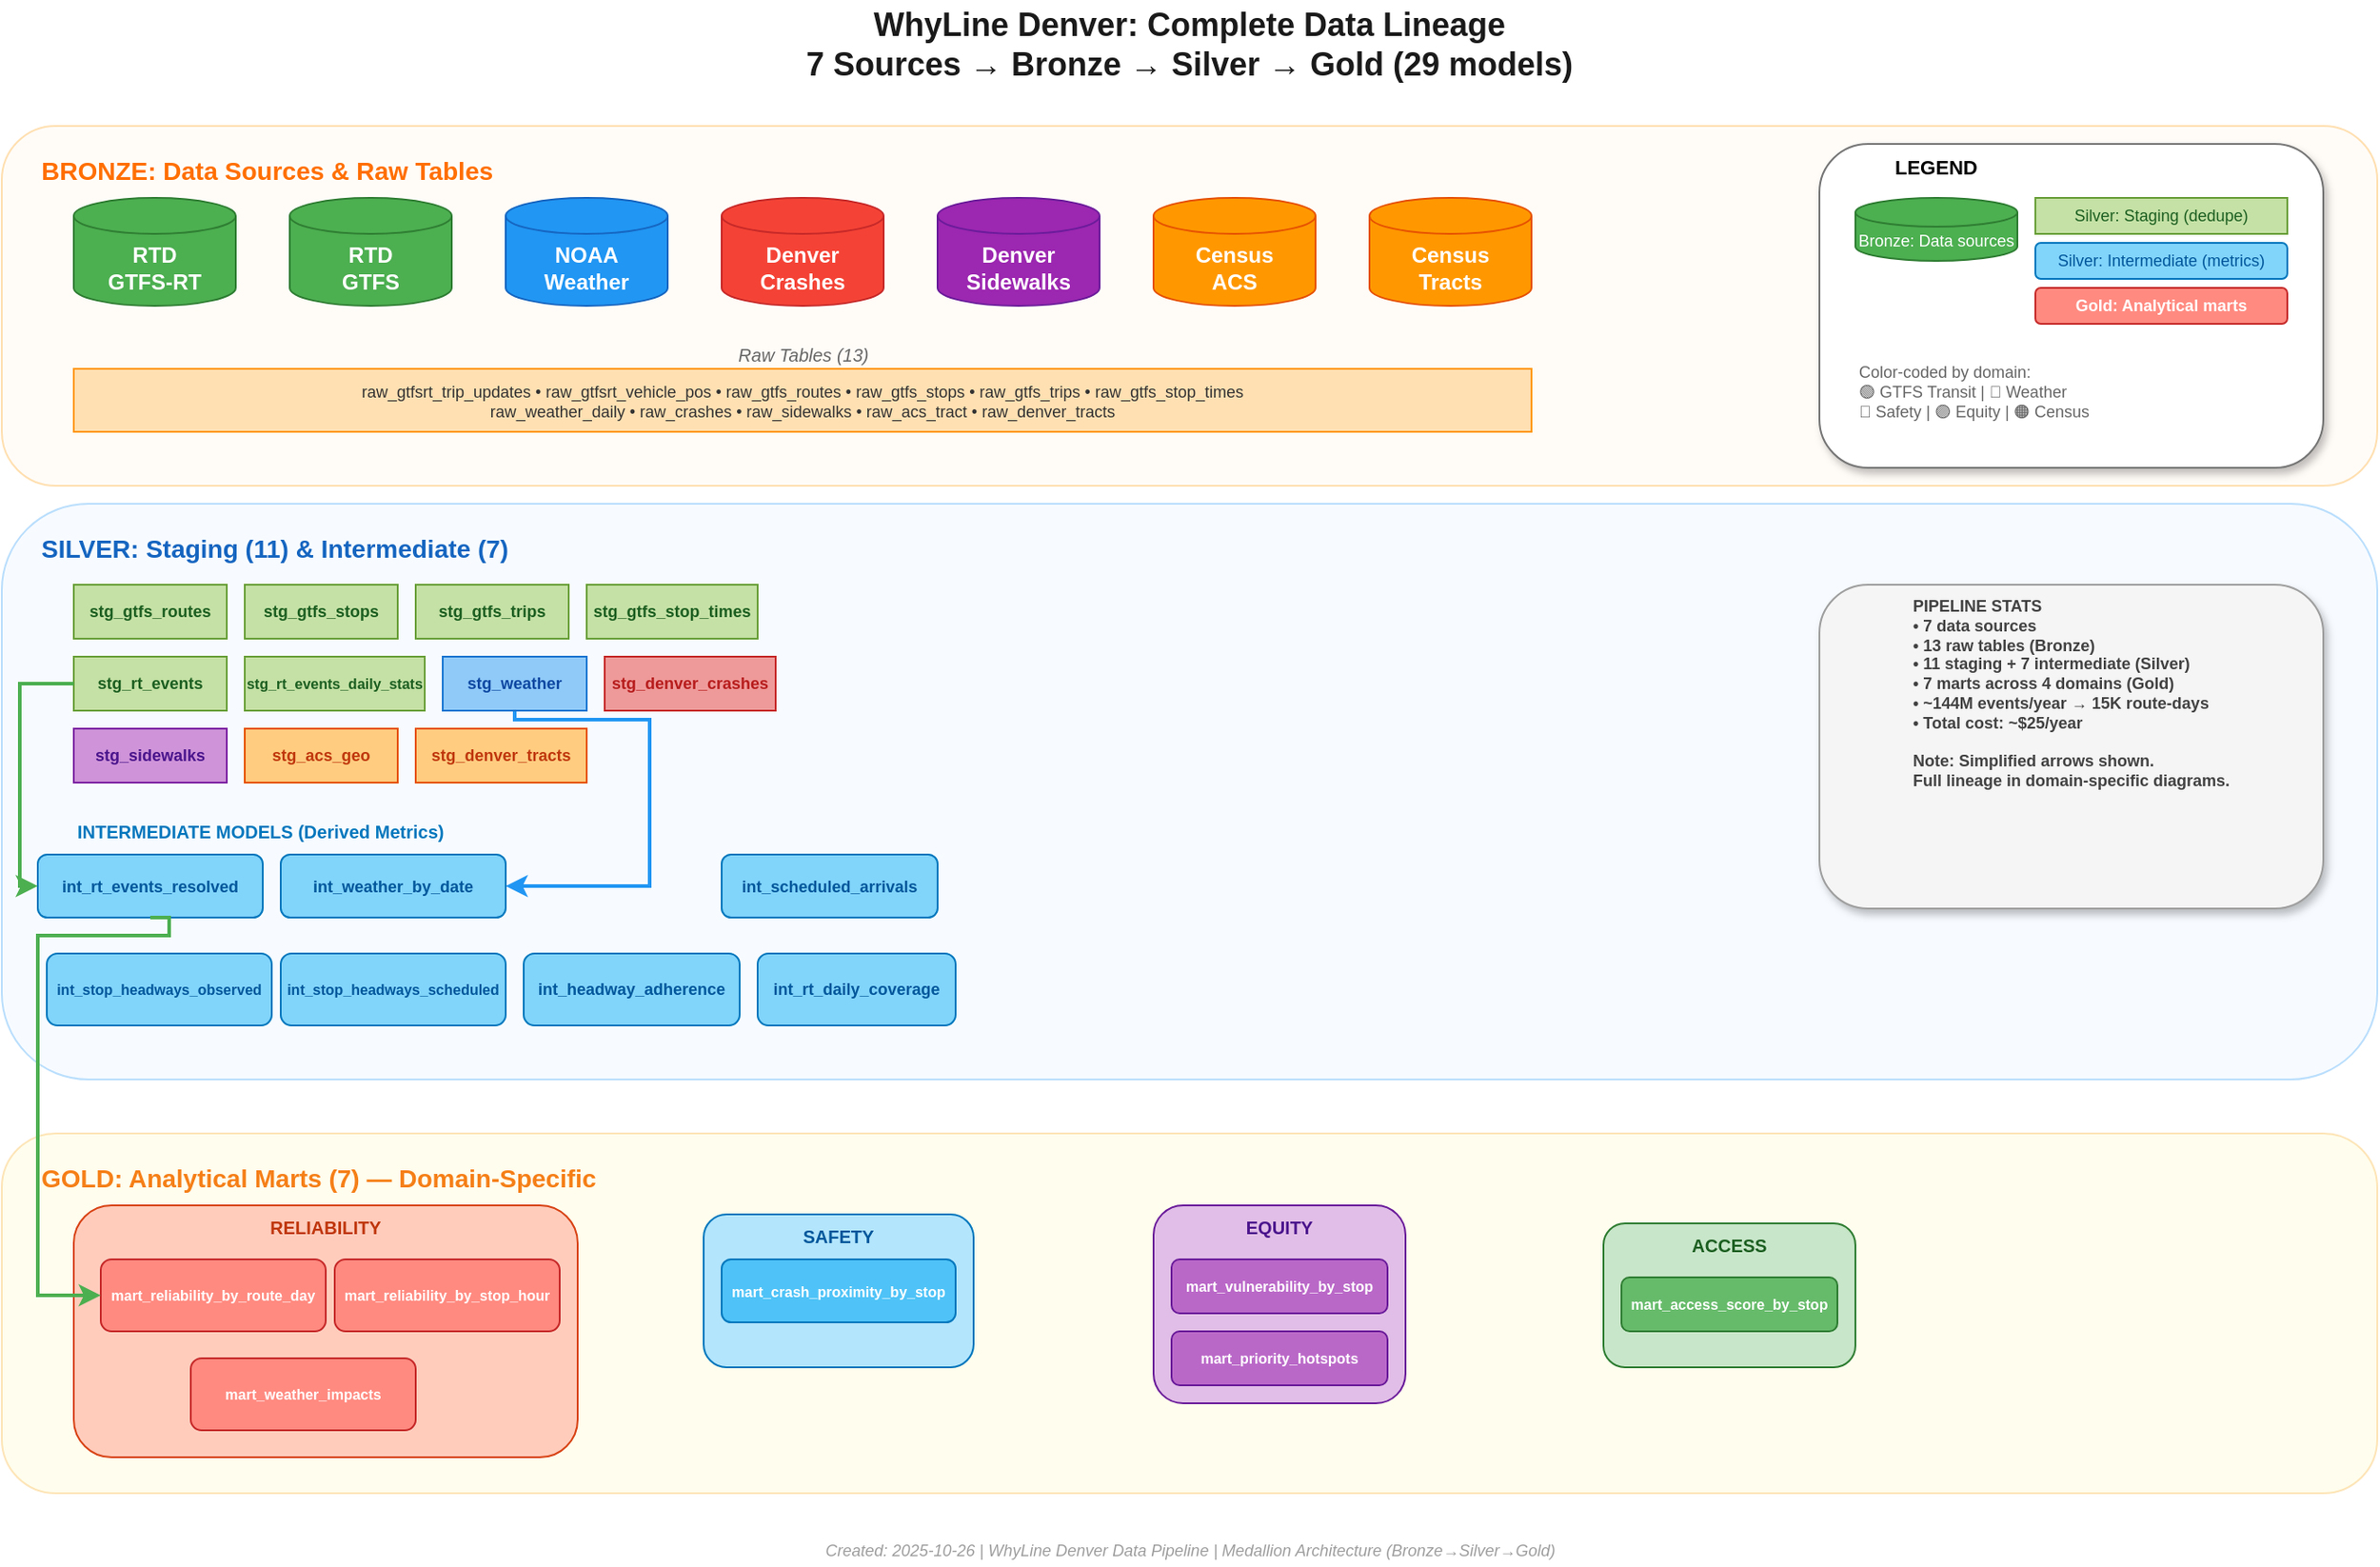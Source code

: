 <mxfile>
    <diagram id="comprehensive-lineage" name="Comprehensive Data Lineage">
        <mxGraphModel dx="161" dy="276" grid="1" gridSize="10" guides="1" tooltips="1" connect="1" arrows="1" fold="1" page="1" pageScale="1" pageWidth="1400" pageHeight="1600" math="0" shadow="0">
            <root>
                <mxCell id="0"/>
                <mxCell id="1" parent="0"/>
                <mxCell id="silver-bg" value="" style="rounded=1;whiteSpace=wrap;html=1;fillColor=#e3f2fd;strokeColor=#2196f3;opacity=30;" parent="1" vertex="1">
                    <mxGeometry x="40" y="300" width="1320" height="320" as="geometry"/>
                </mxCell>
                <mxCell id="arrow2" value="" style="edgeStyle=orthogonalEdgeStyle;rounded=0;orthogonalLoop=1;jettySize=auto;html=1;strokeWidth=2;strokeColor=#2196f3;exitX=0.5;exitY=1;startArrow=none;endArrow=classic;entryX=1;entryY=0.5;entryDx=0;entryDy=0;" parent="1" source="stg-weather" target="int-weather-date" edge="1">
                    <mxGeometry relative="1" as="geometry">
                        <mxPoint x="280" y="495" as="targetPoint"/>
                        <Array as="points">
                            <mxPoint x="325" y="420"/>
                            <mxPoint x="400" y="420"/>
                            <mxPoint x="400" y="513"/>
                        </Array>
                    </mxGeometry>
                </mxCell>
                <mxCell id="title" value="WhyLine Denver: Complete Data Lineage&#xa;7 Sources → Bronze → Silver → Gold (29 models)" style="text;html=1;strokeColor=none;fillColor=none;align=center;verticalAlign=middle;whiteSpace=wrap;rounded=0;fontSize=18;fontStyle=1;fontColor=#1a1a1a;" parent="1" vertex="1">
                    <mxGeometry x="200" y="20" width="1000" height="50" as="geometry"/>
                </mxCell>
                <mxCell id="bronze-bg" value="" style="rounded=1;whiteSpace=wrap;html=1;fillColor=#fff4e6;strokeColor=#ff9800;opacity=30;" parent="1" vertex="1">
                    <mxGeometry x="40" y="90" width="1320" height="200" as="geometry"/>
                </mxCell>
                <mxCell id="bronze-label" value="BRONZE: Data Sources &amp; Raw Tables" style="text;html=1;strokeColor=none;fillColor=none;align=left;verticalAlign=top;fontStyle=1;fontSize=14;fontColor=#ff6f00;" parent="1" vertex="1">
                    <mxGeometry x="60" y="100" width="300" height="20" as="geometry"/>
                </mxCell>
                <mxCell id="src-gtfsrt" value="RTD&#xa;GTFS-RT" style="shape=cylinder3;whiteSpace=wrap;html=1;boundedLbl=1;backgroundOutline=1;size=10;fillColor=#4caf50;strokeColor=#2e7d32;fontColor=#ffffff;fontStyle=1;" parent="1" vertex="1">
                    <mxGeometry x="80" y="130" width="90" height="60" as="geometry"/>
                </mxCell>
                <mxCell id="src-gtfs" value="RTD&#xa;GTFS" style="shape=cylinder3;whiteSpace=wrap;html=1;boundedLbl=1;backgroundOutline=1;size=10;fillColor=#4caf50;strokeColor=#2e7d32;fontColor=#ffffff;fontStyle=1;" parent="1" vertex="1">
                    <mxGeometry x="200" y="130" width="90" height="60" as="geometry"/>
                </mxCell>
                <mxCell id="src-weather" value="NOAA&#xa;Weather" style="shape=cylinder3;whiteSpace=wrap;html=1;boundedLbl=1;backgroundOutline=1;size=10;fillColor=#2196f3;strokeColor=#1565c0;fontColor=#ffffff;fontStyle=1;" parent="1" vertex="1">
                    <mxGeometry x="320" y="130" width="90" height="60" as="geometry"/>
                </mxCell>
                <mxCell id="src-crashes" value="Denver&#xa;Crashes" style="shape=cylinder3;whiteSpace=wrap;html=1;boundedLbl=1;backgroundOutline=1;size=10;fillColor=#f44336;strokeColor=#c62828;fontColor=#ffffff;fontStyle=1;" parent="1" vertex="1">
                    <mxGeometry x="440" y="130" width="90" height="60" as="geometry"/>
                </mxCell>
                <mxCell id="src-sidewalks" value="Denver&#xa;Sidewalks" style="shape=cylinder3;whiteSpace=wrap;html=1;boundedLbl=1;backgroundOutline=1;size=10;fillColor=#9c27b0;strokeColor=#6a1b9a;fontColor=#ffffff;fontStyle=1;" parent="1" vertex="1">
                    <mxGeometry x="560" y="130" width="90" height="60" as="geometry"/>
                </mxCell>
                <mxCell id="src-acs" value="Census&#xa;ACS" style="shape=cylinder3;whiteSpace=wrap;html=1;boundedLbl=1;backgroundOutline=1;size=10;fillColor=#ff9800;strokeColor=#e65100;fontColor=#ffffff;fontStyle=1;" parent="1" vertex="1">
                    <mxGeometry x="680" y="130" width="90" height="60" as="geometry"/>
                </mxCell>
                <mxCell id="src-tracts" value="Census&#xa;Tracts" style="shape=cylinder3;whiteSpace=wrap;html=1;boundedLbl=1;backgroundOutline=1;size=10;fillColor=#ff9800;strokeColor=#e65100;fontColor=#ffffff;fontStyle=1;" parent="1" vertex="1">
                    <mxGeometry x="800" y="130" width="90" height="60" as="geometry"/>
                </mxCell>
                <mxCell id="raw-label" value="Raw Tables (13)" style="text;html=1;strokeColor=none;fillColor=none;align=center;fontSize=10;fontStyle=2;fontColor=#666;" parent="1" vertex="1">
                    <mxGeometry x="80" y="205" width="810" height="20" as="geometry"/>
                </mxCell>
                <mxCell id="raw-box" value="raw_gtfsrt_trip_updates • raw_gtfsrt_vehicle_pos • raw_gtfs_routes • raw_gtfs_stops • raw_gtfs_trips • raw_gtfs_stop_times&#xa;raw_weather_daily • raw_crashes • raw_sidewalks • raw_acs_tract • raw_denver_tracts" style="rounded=0;whiteSpace=wrap;html=1;fillColor=#ffe0b2;strokeColor=#ff9800;align=center;fontSize=9;fontColor=#333;" parent="1" vertex="1">
                    <mxGeometry x="80" y="225" width="810" height="35" as="geometry"/>
                </mxCell>
                <mxCell id="silver-label" value="SILVER: Staging (11) &amp; Intermediate (7)" style="text;html=1;strokeColor=none;fillColor=none;align=left;verticalAlign=top;fontStyle=1;fontSize=14;fontColor=#1565c0;" parent="1" vertex="1">
                    <mxGeometry x="60" y="310" width="400" height="20" as="geometry"/>
                </mxCell>
                <mxCell id="stg-gtfs-routes" value="stg_gtfs_routes" style="rounded=0;whiteSpace=wrap;html=1;fillColor=#c5e1a5;strokeColor=#689f38;fontColor=#1b5e20;fontSize=9;fontStyle=1;" parent="1" vertex="1">
                    <mxGeometry x="80" y="345" width="85" height="30" as="geometry"/>
                </mxCell>
                <mxCell id="stg-gtfs-stops" value="stg_gtfs_stops" style="rounded=0;whiteSpace=wrap;html=1;fillColor=#c5e1a5;strokeColor=#689f38;fontColor=#1b5e20;fontSize=9;fontStyle=1;" parent="1" vertex="1">
                    <mxGeometry x="175" y="345" width="85" height="30" as="geometry"/>
                </mxCell>
                <mxCell id="stg-gtfs-trips" value="stg_gtfs_trips" style="rounded=0;whiteSpace=wrap;html=1;fillColor=#c5e1a5;strokeColor=#689f38;fontColor=#1b5e20;fontSize=9;fontStyle=1;" parent="1" vertex="1">
                    <mxGeometry x="270" y="345" width="85" height="30" as="geometry"/>
                </mxCell>
                <mxCell id="stg-gtfs-stop-times" value="stg_gtfs_stop_times" style="rounded=0;whiteSpace=wrap;html=1;fillColor=#c5e1a5;strokeColor=#689f38;fontColor=#1b5e20;fontSize=9;fontStyle=1;" parent="1" vertex="1">
                    <mxGeometry x="365" y="345" width="95" height="30" as="geometry"/>
                </mxCell>
                <mxCell id="stg-rt-events" value="stg_rt_events" style="rounded=0;whiteSpace=wrap;html=1;fillColor=#c5e1a5;strokeColor=#689f38;fontColor=#1b5e20;fontSize=9;fontStyle=1;" parent="1" vertex="1">
                    <mxGeometry x="80" y="385" width="85" height="30" as="geometry"/>
                </mxCell>
                <mxCell id="stg-rt-daily-stats" value="stg_rt_events_daily_stats" style="rounded=0;whiteSpace=wrap;html=1;fillColor=#c5e1a5;strokeColor=#689f38;fontColor=#1b5e20;fontSize=8;fontStyle=1;" parent="1" vertex="1">
                    <mxGeometry x="175" y="385" width="100" height="30" as="geometry"/>
                </mxCell>
                <mxCell id="stg-weather" value="stg_weather" style="rounded=0;whiteSpace=wrap;html=1;fillColor=#90caf9;strokeColor=#1976d2;fontColor=#0d47a1;fontSize=9;fontStyle=1;" parent="1" vertex="1">
                    <mxGeometry x="285" y="385" width="80" height="30" as="geometry"/>
                </mxCell>
                <mxCell id="stg-crashes" value="stg_denver_crashes" style="rounded=0;whiteSpace=wrap;html=1;fillColor=#ef9a9a;strokeColor=#c62828;fontColor=#b71c1c;fontSize=9;fontStyle=1;" parent="1" vertex="1">
                    <mxGeometry x="375" y="385" width="95" height="30" as="geometry"/>
                </mxCell>
                <mxCell id="stg-sidewalks" value="stg_sidewalks" style="rounded=0;whiteSpace=wrap;html=1;fillColor=#ce93d8;strokeColor=#7b1fa2;fontColor=#4a148c;fontSize=9;fontStyle=1;" parent="1" vertex="1">
                    <mxGeometry x="80" y="425" width="85" height="30" as="geometry"/>
                </mxCell>
                <mxCell id="stg-acs" value="stg_acs_geo" style="rounded=0;whiteSpace=wrap;html=1;fillColor=#ffcc80;strokeColor=#e65100;fontColor=#bf360c;fontSize=9;fontStyle=1;" parent="1" vertex="1">
                    <mxGeometry x="175" y="425" width="85" height="30" as="geometry"/>
                </mxCell>
                <mxCell id="stg-tracts" value="stg_denver_tracts" style="rounded=0;whiteSpace=wrap;html=1;fillColor=#ffcc80;strokeColor=#e65100;fontColor=#bf360c;fontSize=9;fontStyle=1;" parent="1" vertex="1">
                    <mxGeometry x="270" y="425" width="95" height="30" as="geometry"/>
                </mxCell>
                <mxCell id="int-rt-resolved" value="int_rt_events_resolved" style="rounded=1;whiteSpace=wrap;html=1;fillColor=#81d4fa;strokeColor=#0277bd;fontColor=#01579b;fontSize=9;fontStyle=1;" parent="1" vertex="1">
                    <mxGeometry x="60" y="495" width="125" height="35" as="geometry"/>
                </mxCell>
                <mxCell id="int-weather-date" value="int_weather_by_date" style="rounded=1;whiteSpace=wrap;html=1;fillColor=#81d4fa;strokeColor=#0277bd;fontColor=#01579b;fontSize=9;fontStyle=1;" parent="1" vertex="1">
                    <mxGeometry x="195" y="495" width="125" height="35" as="geometry"/>
                </mxCell>
                <mxCell id="int-sched-arr" value="int_scheduled_arrivals" style="rounded=1;whiteSpace=wrap;html=1;fillColor=#81d4fa;strokeColor=#0277bd;fontColor=#01579b;fontSize=9;fontStyle=1;" parent="1" vertex="1">
                    <mxGeometry x="440" y="495" width="120" height="35" as="geometry"/>
                </mxCell>
                <mxCell id="int-headway-obs" value="int_stop_headways_observed" style="rounded=1;whiteSpace=wrap;html=1;fillColor=#81d4fa;strokeColor=#0277bd;fontColor=#01579b;fontSize=8;fontStyle=1;" parent="1" vertex="1">
                    <mxGeometry x="65" y="550" width="125" height="40" as="geometry"/>
                </mxCell>
                <mxCell id="int-headway-sch" value="int_stop_headways_scheduled" style="rounded=1;whiteSpace=wrap;html=1;fillColor=#81d4fa;strokeColor=#0277bd;fontColor=#01579b;fontSize=8;fontStyle=1;" parent="1" vertex="1">
                    <mxGeometry x="195" y="550" width="125" height="40" as="geometry"/>
                </mxCell>
                <mxCell id="int-headway-adh" value="int_headway_adherence" style="rounded=1;whiteSpace=wrap;html=1;fillColor=#81d4fa;strokeColor=#0277bd;fontColor=#01579b;fontSize=9;fontStyle=1;" parent="1" vertex="1">
                    <mxGeometry x="330" y="550" width="120" height="40" as="geometry"/>
                </mxCell>
                <mxCell id="int-rt-coverage" value="int_rt_daily_coverage" style="rounded=1;whiteSpace=wrap;html=1;fillColor=#81d4fa;strokeColor=#0277bd;fontColor=#01579b;fontSize=9;fontStyle=1;" parent="1" vertex="1">
                    <mxGeometry x="460" y="550" width="110" height="40" as="geometry"/>
                </mxCell>
                <mxCell id="gold-bg" value="" style="rounded=1;whiteSpace=wrap;html=1;fillColor=#fff9c4;strokeColor=#f9a825;opacity=30;" parent="1" vertex="1">
                    <mxGeometry x="40" y="650" width="1320" height="200" as="geometry"/>
                </mxCell>
                <mxCell id="gold-label" value="GOLD: Analytical Marts (7) — Domain-Specific" style="text;html=1;strokeColor=none;fillColor=none;align=left;verticalAlign=top;fontStyle=1;fontSize=14;fontColor=#f57f17;" parent="1" vertex="1">
                    <mxGeometry x="60" y="660" width="400" height="20" as="geometry"/>
                </mxCell>
                <mxCell id="rel-box" value="RELIABILITY" style="rounded=1;whiteSpace=wrap;html=1;fillColor=#ffccbc;strokeColor=#d84315;fontColor=#bf360c;fontSize=10;fontStyle=1;align=center;verticalAlign=top;" parent="1" vertex="1">
                    <mxGeometry x="80" y="690" width="280" height="140" as="geometry"/>
                </mxCell>
                <mxCell id="mart-rel-route" value="mart_reliability_by_route_day" style="rounded=1;whiteSpace=wrap;html=1;fillColor=#ff8a80;strokeColor=#c62828;fontColor=#ffffff;fontSize=8;fontStyle=1;" parent="1" vertex="1">
                    <mxGeometry x="95" y="720" width="125" height="40" as="geometry"/>
                </mxCell>
                <mxCell id="mart-rel-stop" value="mart_reliability_by_stop_hour" style="rounded=1;whiteSpace=wrap;html=1;fillColor=#ff8a80;strokeColor=#c62828;fontColor=#ffffff;fontSize=8;fontStyle=1;" parent="1" vertex="1">
                    <mxGeometry x="225" y="720" width="125" height="40" as="geometry"/>
                </mxCell>
                <mxCell id="mart-weather" value="mart_weather_impacts" style="rounded=1;whiteSpace=wrap;html=1;fillColor=#ff8a80;strokeColor=#c62828;fontColor=#ffffff;fontSize=8;fontStyle=1;" parent="1" vertex="1">
                    <mxGeometry x="145" y="775" width="125" height="40" as="geometry"/>
                </mxCell>
                <mxCell id="safe-box" value="SAFETY" style="rounded=1;whiteSpace=wrap;html=1;fillColor=#b3e5fc;strokeColor=#0277bd;fontColor=#01579b;fontSize=10;fontStyle=1;align=center;verticalAlign=top;" parent="1" vertex="1">
                    <mxGeometry x="430" y="695" width="150" height="85" as="geometry"/>
                </mxCell>
                <mxCell id="mart-crash" value="mart_crash_proximity_by_stop" style="rounded=1;whiteSpace=wrap;html=1;fillColor=#4fc3f7;strokeColor=#0277bd;fontColor=#ffffff;fontSize=8;fontStyle=1;" parent="1" vertex="1">
                    <mxGeometry x="440" y="720" width="130" height="35" as="geometry"/>
                </mxCell>
                <mxCell id="eq-box" value="EQUITY" style="rounded=1;whiteSpace=wrap;html=1;fillColor=#e1bee7;strokeColor=#6a1b9a;fontColor=#4a148c;fontSize=10;fontStyle=1;align=center;verticalAlign=top;" parent="1" vertex="1">
                    <mxGeometry x="680" y="690" width="140" height="110" as="geometry"/>
                </mxCell>
                <mxCell id="mart-vuln" value="mart_vulnerability_by_stop" style="rounded=1;whiteSpace=wrap;html=1;fillColor=#ba68c8;strokeColor=#6a1b9a;fontColor=#ffffff;fontSize=8;fontStyle=1;" parent="1" vertex="1">
                    <mxGeometry x="690" y="720" width="120" height="30" as="geometry"/>
                </mxCell>
                <mxCell id="mart-hotspot" value="mart_priority_hotspots" style="rounded=1;whiteSpace=wrap;html=1;fillColor=#ba68c8;strokeColor=#6a1b9a;fontColor=#ffffff;fontSize=8;fontStyle=1;" parent="1" vertex="1">
                    <mxGeometry x="690" y="760" width="120" height="30" as="geometry"/>
                </mxCell>
                <mxCell id="acc-box" value="ACCESS" style="rounded=1;whiteSpace=wrap;html=1;fillColor=#c8e6c9;strokeColor=#2e7d32;fontColor=#1b5e20;fontSize=10;fontStyle=1;align=center;verticalAlign=top;" parent="1" vertex="1">
                    <mxGeometry x="930" y="700" width="140" height="80" as="geometry"/>
                </mxCell>
                <mxCell id="mart-access" value="mart_access_score_by_stop" style="rounded=1;whiteSpace=wrap;html=1;fillColor=#66bb6a;strokeColor=#2e7d32;fontColor=#ffffff;fontSize=8;fontStyle=1;" parent="1" vertex="1">
                    <mxGeometry x="940" y="730" width="120" height="30" as="geometry"/>
                </mxCell>
                <mxCell id="arrow1" value="" style="edgeStyle=orthogonalEdgeStyle;rounded=0;orthogonalLoop=1;jettySize=auto;html=1;strokeWidth=2;strokeColor=#4caf50;exitX=0;exitY=0.5;entryX=0;entryY=0.5;startArrow=none;endArrow=classic;entryDx=0;entryDy=0;exitDx=0;exitDy=0;" parent="1" source="stg-rt-events" target="int-rt-resolved" edge="1">
                    <mxGeometry relative="1" as="geometry">
                        <Array as="points">
                            <mxPoint x="50" y="400"/>
                            <mxPoint x="50" y="513"/>
                        </Array>
                    </mxGeometry>
                </mxCell>
                <mxCell id="arrow3" value="" style="edgeStyle=orthogonalEdgeStyle;rounded=0;orthogonalLoop=1;jettySize=auto;html=1;strokeWidth=2;strokeColor=#4caf50;exitX=0.5;exitY=1;entryX=0;entryY=0.5;startArrow=none;endArrow=classic;entryDx=0;entryDy=0;" parent="1" source="int-rt-resolved" target="mart-rel-route" edge="1">
                    <mxGeometry relative="1" as="geometry">
                        <Array as="points">
                            <mxPoint x="133" y="530"/>
                            <mxPoint x="133" y="540"/>
                            <mxPoint x="60" y="540"/>
                            <mxPoint x="60" y="740"/>
                        </Array>
                    </mxGeometry>
                </mxCell>
                <mxCell id="legend-box" value="&lt;blockquote style=&quot;margin: 0 0 0 40px; border: none; padding: 0px;&quot;&gt;&lt;span style=&quot;background-color: light-dark(#ffffff, var(--ge-dark-color, #121212));&quot;&gt;LEGEND&lt;/span&gt;&lt;/blockquote&gt;" style="rounded=1;whiteSpace=wrap;html=1;fillColor=#ffffff;strokeColor=#757575;align=left;verticalAlign=top;fontStyle=1;fontSize=11;shadow=1;" parent="1" vertex="1">
                    <mxGeometry x="1050" y="100" width="280" height="180" as="geometry"/>
                </mxCell>
                <mxCell id="leg-bronze" value="Bronze: Data sources" style="shape=cylinder3;whiteSpace=wrap;html=1;boundedLbl=1;size=8;fillColor=#4caf50;strokeColor=#2e7d32;fontColor=#ffffff;fontSize=9;" parent="1" vertex="1">
                    <mxGeometry x="1070" y="130" width="90" height="35" as="geometry"/>
                </mxCell>
                <mxCell id="leg-silver-stg" value="Silver: Staging (dedupe)" style="rounded=0;whiteSpace=wrap;html=1;fillColor=#c5e1a5;strokeColor=#689f38;fontColor=#1b5e20;fontSize=9;" parent="1" vertex="1">
                    <mxGeometry x="1170" y="130" width="140" height="20" as="geometry"/>
                </mxCell>
                <mxCell id="leg-silver-int" value="Silver: Intermediate (metrics)" style="rounded=1;whiteSpace=wrap;html=1;fillColor=#81d4fa;strokeColor=#0277bd;fontColor=#01579b;fontSize=9;" parent="1" vertex="1">
                    <mxGeometry x="1170" y="155" width="140" height="20" as="geometry"/>
                </mxCell>
                <mxCell id="leg-gold" value="Gold: Analytical marts" style="rounded=1;whiteSpace=wrap;html=1;fillColor=#ff8a80;strokeColor=#c62828;fontColor=#ffffff;fontSize=9;fontStyle=1;" parent="1" vertex="1">
                    <mxGeometry x="1170" y="180" width="140" height="20" as="geometry"/>
                </mxCell>
                <mxCell id="leg-note" value="Color-coded by domain:&#xa;🟢 GTFS Transit | 🔵 Weather&#xa;🔴 Safety | 🟣 Equity | 🟠 Census" style="text;html=1;strokeColor=none;fillColor=none;align=left;fontSize=9;fontColor=#666;" parent="1" vertex="1">
                    <mxGeometry x="1070" y="215" width="240" height="50" as="geometry"/>
                </mxCell>
                <mxCell id="stats-box" value="&lt;div style=&quot;text-align: justify;&quot;&gt;&lt;span style=&quot;background-color: transparent;&quot;&gt;PIPELINE STATS&lt;/span&gt;&lt;/div&gt;&lt;div style=&quot;text-align: justify;&quot;&gt;&lt;span style=&quot;background-color: transparent;&quot;&gt;• 7 data sources&lt;/span&gt;&lt;/div&gt;&lt;div style=&quot;text-align: justify;&quot;&gt;&lt;span style=&quot;background-color: transparent;&quot;&gt;• 13 raw tables (Bronze)&lt;/span&gt;&lt;/div&gt;&lt;div style=&quot;text-align: justify;&quot;&gt;&lt;span style=&quot;background-color: transparent;&quot;&gt;• 11 staging + 7 intermediate (Silver)&lt;/span&gt;&lt;/div&gt;&lt;div style=&quot;text-align: justify;&quot;&gt;&lt;span style=&quot;background-color: transparent;&quot;&gt;• 7 marts across 4 domains (Gold)&lt;/span&gt;&lt;/div&gt;&lt;div style=&quot;text-align: justify;&quot;&gt;&lt;span style=&quot;background-color: transparent;&quot;&gt;• ~144M events/year → 15K route-days&lt;/span&gt;&lt;/div&gt;&lt;div style=&quot;text-align: justify;&quot;&gt;&lt;span style=&quot;background-color: transparent;&quot;&gt;• Total cost: ~$25/year&lt;/span&gt;&lt;/div&gt;&lt;div style=&quot;text-align: justify;&quot;&gt;&lt;br&gt;&lt;/div&gt;&lt;div style=&quot;text-align: justify;&quot;&gt;&lt;span style=&quot;background-color: transparent;&quot;&gt;Note: Simplified arrows shown.&lt;/span&gt;&lt;/div&gt;&lt;div style=&quot;text-align: justify;&quot;&gt;&lt;span style=&quot;background-color: transparent;&quot;&gt;Full lineage in domain-specific diagrams.&lt;/span&gt;&lt;/div&gt;" style="rounded=1;whiteSpace=wrap;html=1;fillColor=#f5f5f5;strokeColor=#9e9e9e;align=center;verticalAlign=top;fontStyle=1;fontSize=9;fontColor=#424242;shadow=1;" parent="1" vertex="1">
                    <mxGeometry x="1050" y="345" width="280" height="180" as="geometry"/>
                </mxCell>
                <mxCell id="footer" value="Created: 2025-10-26 | WhyLine Denver Data Pipeline | Medallion Architecture (Bronze→Silver→Gold)" style="text;html=1;strokeColor=none;fillColor=none;align=center;fontSize=9;fontStyle=2;fontColor=#9e9e9e;" parent="1" vertex="1">
                    <mxGeometry x="200" y="870" width="1000" height="20" as="geometry"/>
                </mxCell>
                <mxCell id="int-label" value="INTERMEDIATE MODELS (Derived Metrics)" style="text;html=1;strokeColor=none;fillColor=none;align=left;fontSize=10;fontStyle=1;fontColor=#0277bd;" parent="1" vertex="1">
                    <mxGeometry x="80" y="470" width="300" height="20" as="geometry"/>
                </mxCell>
            </root>
        </mxGraphModel>
    </diagram>
</mxfile>